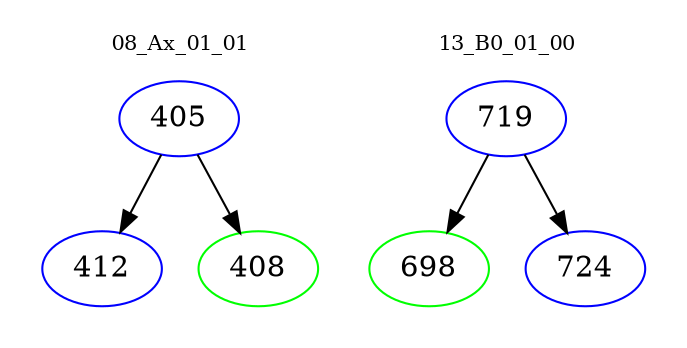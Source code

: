 digraph{
subgraph cluster_0 {
color = white
label = "08_Ax_01_01";
fontsize=10;
T0_405 [label="405", color="blue"]
T0_405 -> T0_412 [color="black"]
T0_412 [label="412", color="blue"]
T0_405 -> T0_408 [color="black"]
T0_408 [label="408", color="green"]
}
subgraph cluster_1 {
color = white
label = "13_B0_01_00";
fontsize=10;
T1_719 [label="719", color="blue"]
T1_719 -> T1_698 [color="black"]
T1_698 [label="698", color="green"]
T1_719 -> T1_724 [color="black"]
T1_724 [label="724", color="blue"]
}
}
